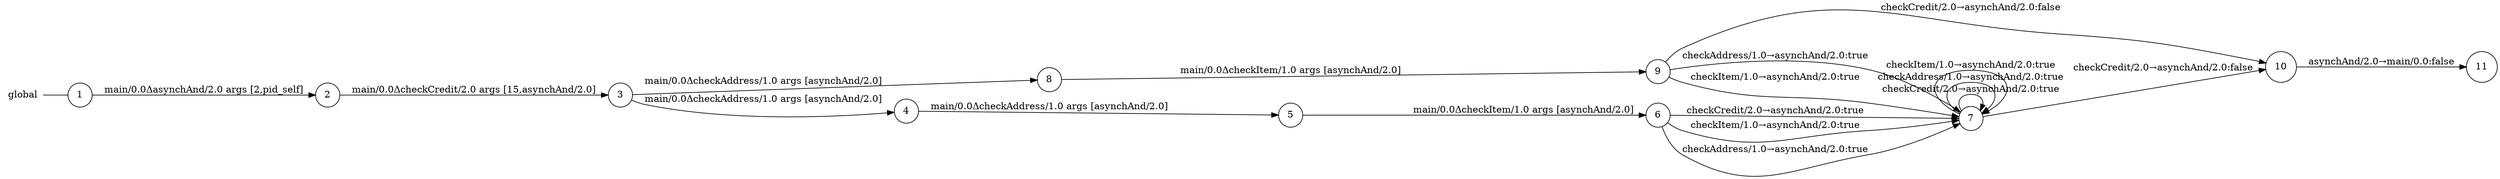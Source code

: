 digraph global {
	rankdir="LR";
	n_0 [label="global", shape="plaintext"];
	n_1 [id="5", shape=circle, label="5"];
	n_2 [id="11", shape=circle, label="11"];
	n_3 [id="6", shape=circle, label="6"];
	n_4 [id="10", shape=circle, label="10"];
	n_5 [id="1", shape=circle, label="1"];
	n_0 -> n_5 [arrowhead=none];
	n_6 [id="9", shape=circle, label="9"];
	n_7 [id="2", shape=circle, label="2"];
	n_8 [id="8", shape=circle, label="8"];
	n_9 [id="4", shape=circle, label="4"];
	n_10 [id="7", shape=circle, label="7"];
	n_11 [id="3", shape=circle, label="3"];

	n_5 -> n_7 [id="[$e|0]", label="main/0.0ΔasynchAnd/2.0 args [2,pid_self]"];
	n_3 -> n_10 [id="[$e|5]", label="checkCredit/2.0→asynchAnd/2.0:true"];
	n_10 -> n_10 [id="[$e|15]", label="checkCredit/2.0→asynchAnd/2.0:true"];
	n_11 -> n_9 [id="[$e|2]", label="main/0.0ΔcheckAddress/1.0 args [asynchAnd/2.0]"];
	n_6 -> n_4 [id="[$e|10]", label="checkCredit/2.0→asynchAnd/2.0:false"];
	n_9 -> n_1 [id="[$e|3]", label="main/0.0ΔcheckAddress/1.0 args [asynchAnd/2.0]"];
	n_3 -> n_10 [id="[$e|7]", label="checkItem/1.0→asynchAnd/2.0:true"];
	n_11 -> n_8 [id="[$e|8]", label="main/0.0ΔcheckAddress/1.0 args [asynchAnd/2.0]"];
	n_10 -> n_4 [id="[$e|17]", label="checkCredit/2.0→asynchAnd/2.0:false"];
	n_6 -> n_10 [id="[$e|11]", label="checkAddress/1.0→asynchAnd/2.0:true"];
	n_10 -> n_10 [id="[$e|13]", label="checkAddress/1.0→asynchAnd/2.0:true"];
	n_7 -> n_11 [id="[$e|1]", label="main/0.0ΔcheckCredit/2.0 args [15,asynchAnd/2.0]"];
	n_3 -> n_10 [id="[$e|6]", label="checkAddress/1.0→asynchAnd/2.0:true"];
	n_8 -> n_6 [id="[$e|9]", label="main/0.0ΔcheckItem/1.0 args [asynchAnd/2.0]"];
	n_4 -> n_2 [id="[$e|16]", label="asynchAnd/2.0→main/0.0:false"];
	n_10 -> n_10 [id="[$e|14]", label="checkItem/1.0→asynchAnd/2.0:true"];
	n_1 -> n_3 [id="[$e|4]", label="main/0.0ΔcheckItem/1.0 args [asynchAnd/2.0]"];
	n_6 -> n_10 [id="[$e|12]", label="checkItem/1.0→asynchAnd/2.0:true"];
}
